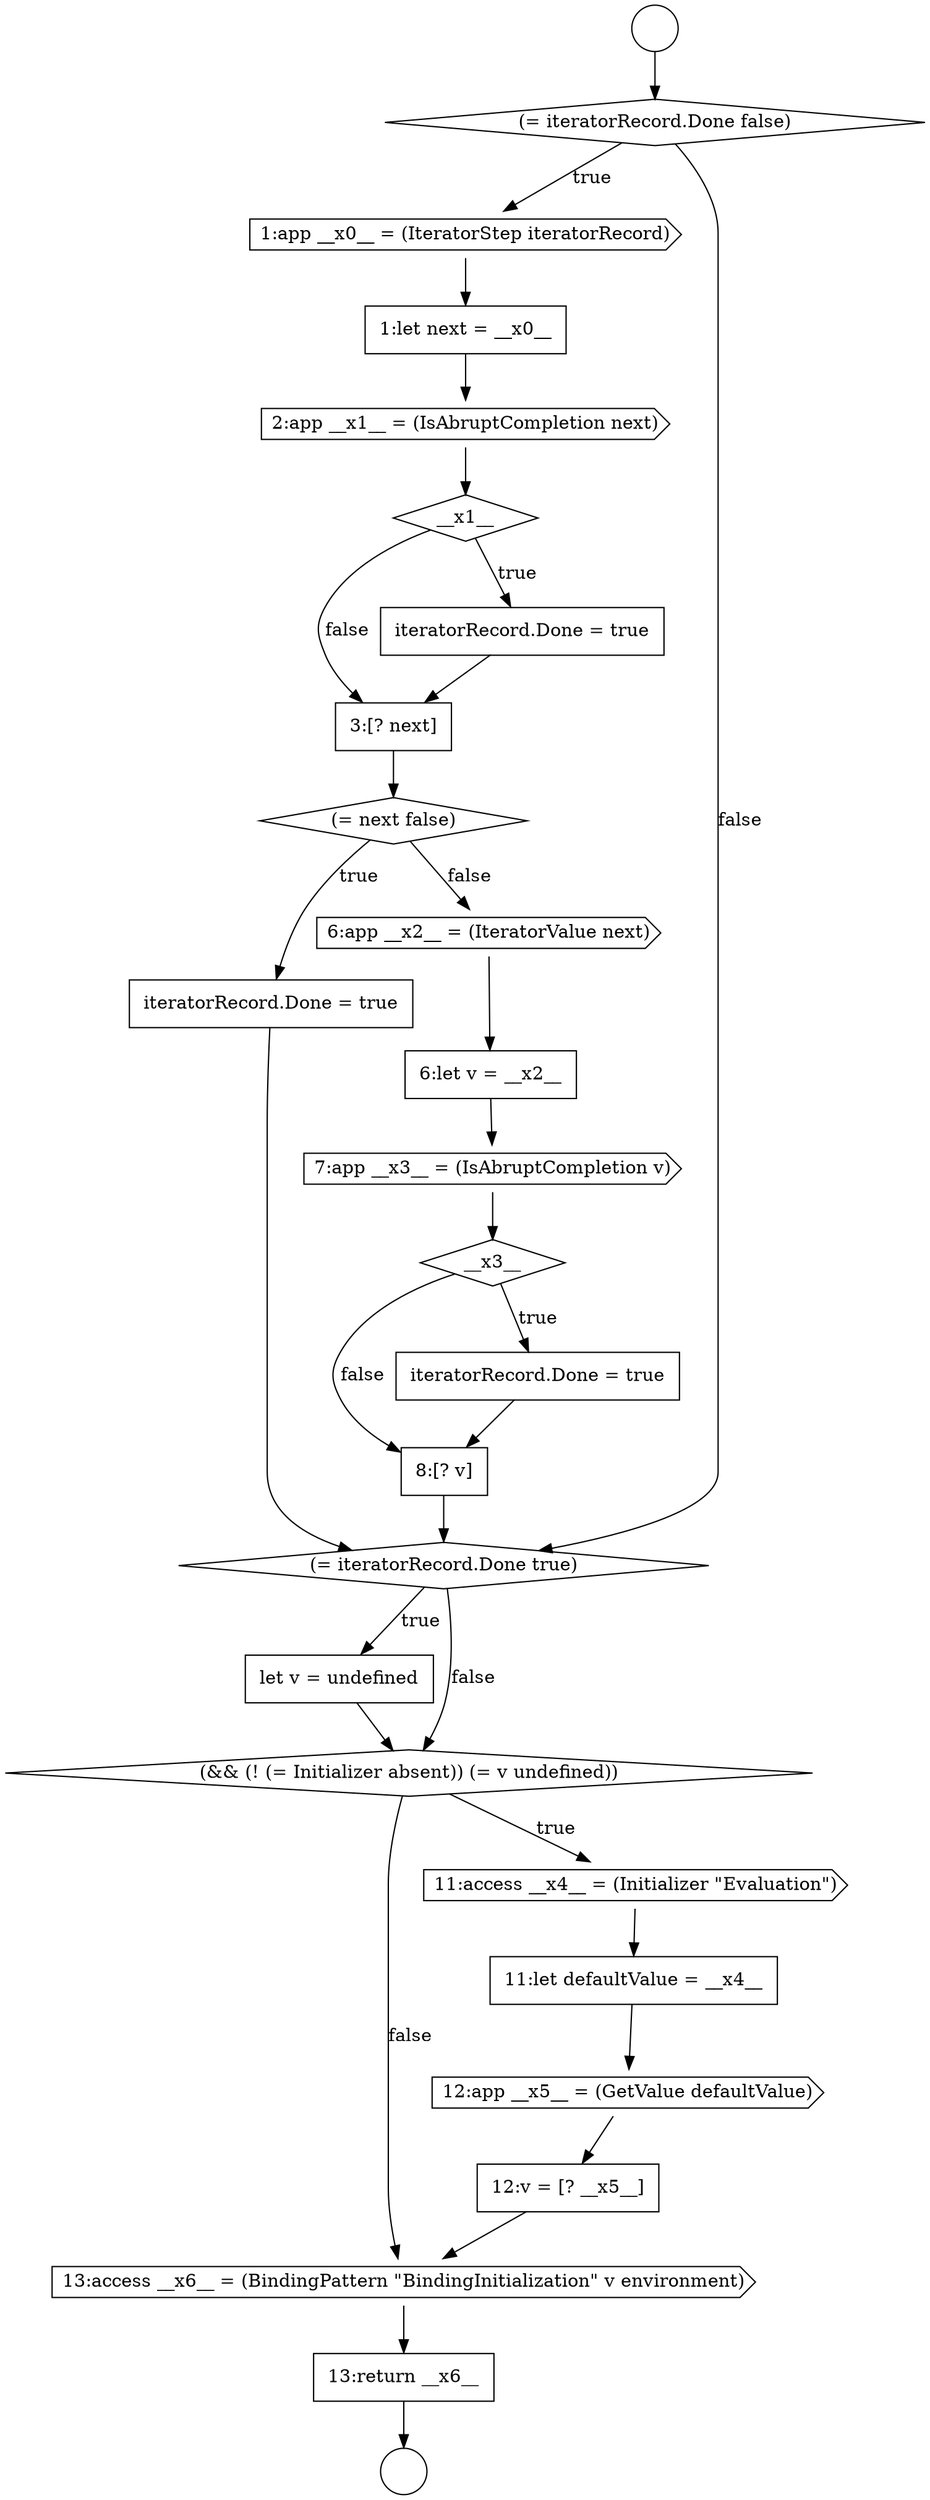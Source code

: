 digraph {
  node6317 [shape=none, margin=0, label=<<font color="black">
    <table border="0" cellborder="1" cellspacing="0" cellpadding="10">
      <tr><td align="left">8:[? v]</td></tr>
    </table>
  </font>> color="black" fillcolor="white" style=filled]
  node6323 [shape=cds, label=<<font color="black">12:app __x5__ = (GetValue defaultValue)</font>> color="black" fillcolor="white" style=filled]
  node6306 [shape=cds, label=<<font color="black">2:app __x1__ = (IsAbruptCompletion next)</font>> color="black" fillcolor="white" style=filled]
  node6315 [shape=diamond, label=<<font color="black">__x3__</font>> color="black" fillcolor="white" style=filled]
  node6310 [shape=diamond, label=<<font color="black">(= next false)</font>> color="black" fillcolor="white" style=filled]
  node6307 [shape=diamond, label=<<font color="black">__x1__</font>> color="black" fillcolor="white" style=filled]
  node6303 [shape=diamond, label=<<font color="black">(= iteratorRecord.Done false)</font>> color="black" fillcolor="white" style=filled]
  node6324 [shape=none, margin=0, label=<<font color="black">
    <table border="0" cellborder="1" cellspacing="0" cellpadding="10">
      <tr><td align="left">12:v = [? __x5__]</td></tr>
    </table>
  </font>> color="black" fillcolor="white" style=filled]
  node6304 [shape=cds, label=<<font color="black">1:app __x0__ = (IteratorStep iteratorRecord)</font>> color="black" fillcolor="white" style=filled]
  node6311 [shape=none, margin=0, label=<<font color="black">
    <table border="0" cellborder="1" cellspacing="0" cellpadding="10">
      <tr><td align="left">iteratorRecord.Done = true</td></tr>
    </table>
  </font>> color="black" fillcolor="white" style=filled]
  node6314 [shape=cds, label=<<font color="black">7:app __x3__ = (IsAbruptCompletion v)</font>> color="black" fillcolor="white" style=filled]
  node6312 [shape=cds, label=<<font color="black">6:app __x2__ = (IteratorValue next)</font>> color="black" fillcolor="white" style=filled]
  node6302 [shape=circle label=" " color="black" fillcolor="white" style=filled]
  node6319 [shape=none, margin=0, label=<<font color="black">
    <table border="0" cellborder="1" cellspacing="0" cellpadding="10">
      <tr><td align="left">let v = undefined</td></tr>
    </table>
  </font>> color="black" fillcolor="white" style=filled]
  node6325 [shape=cds, label=<<font color="black">13:access __x6__ = (BindingPattern &quot;BindingInitialization&quot; v environment)</font>> color="black" fillcolor="white" style=filled]
  node6320 [shape=diamond, label=<<font color="black">(&amp;&amp; (! (= Initializer absent)) (= v undefined))</font>> color="black" fillcolor="white" style=filled]
  node6313 [shape=none, margin=0, label=<<font color="black">
    <table border="0" cellborder="1" cellspacing="0" cellpadding="10">
      <tr><td align="left">6:let v = __x2__</td></tr>
    </table>
  </font>> color="black" fillcolor="white" style=filled]
  node6322 [shape=none, margin=0, label=<<font color="black">
    <table border="0" cellborder="1" cellspacing="0" cellpadding="10">
      <tr><td align="left">11:let defaultValue = __x4__</td></tr>
    </table>
  </font>> color="black" fillcolor="white" style=filled]
  node6305 [shape=none, margin=0, label=<<font color="black">
    <table border="0" cellborder="1" cellspacing="0" cellpadding="10">
      <tr><td align="left">1:let next = __x0__</td></tr>
    </table>
  </font>> color="black" fillcolor="white" style=filled]
  node6326 [shape=none, margin=0, label=<<font color="black">
    <table border="0" cellborder="1" cellspacing="0" cellpadding="10">
      <tr><td align="left">13:return __x6__</td></tr>
    </table>
  </font>> color="black" fillcolor="white" style=filled]
  node6309 [shape=none, margin=0, label=<<font color="black">
    <table border="0" cellborder="1" cellspacing="0" cellpadding="10">
      <tr><td align="left">3:[? next]</td></tr>
    </table>
  </font>> color="black" fillcolor="white" style=filled]
  node6316 [shape=none, margin=0, label=<<font color="black">
    <table border="0" cellborder="1" cellspacing="0" cellpadding="10">
      <tr><td align="left">iteratorRecord.Done = true</td></tr>
    </table>
  </font>> color="black" fillcolor="white" style=filled]
  node6308 [shape=none, margin=0, label=<<font color="black">
    <table border="0" cellborder="1" cellspacing="0" cellpadding="10">
      <tr><td align="left">iteratorRecord.Done = true</td></tr>
    </table>
  </font>> color="black" fillcolor="white" style=filled]
  node6321 [shape=cds, label=<<font color="black">11:access __x4__ = (Initializer &quot;Evaluation&quot;)</font>> color="black" fillcolor="white" style=filled]
  node6318 [shape=diamond, label=<<font color="black">(= iteratorRecord.Done true)</font>> color="black" fillcolor="white" style=filled]
  node6301 [shape=circle label=" " color="black" fillcolor="white" style=filled]
  node6319 -> node6320 [ color="black"]
  node6303 -> node6304 [label=<<font color="black">true</font>> color="black"]
  node6303 -> node6318 [label=<<font color="black">false</font>> color="black"]
  node6301 -> node6303 [ color="black"]
  node6314 -> node6315 [ color="black"]
  node6304 -> node6305 [ color="black"]
  node6308 -> node6309 [ color="black"]
  node6324 -> node6325 [ color="black"]
  node6307 -> node6308 [label=<<font color="black">true</font>> color="black"]
  node6307 -> node6309 [label=<<font color="black">false</font>> color="black"]
  node6312 -> node6313 [ color="black"]
  node6326 -> node6302 [ color="black"]
  node6316 -> node6317 [ color="black"]
  node6310 -> node6311 [label=<<font color="black">true</font>> color="black"]
  node6310 -> node6312 [label=<<font color="black">false</font>> color="black"]
  node6325 -> node6326 [ color="black"]
  node6322 -> node6323 [ color="black"]
  node6323 -> node6324 [ color="black"]
  node6320 -> node6321 [label=<<font color="black">true</font>> color="black"]
  node6320 -> node6325 [label=<<font color="black">false</font>> color="black"]
  node6317 -> node6318 [ color="black"]
  node6313 -> node6314 [ color="black"]
  node6305 -> node6306 [ color="black"]
  node6311 -> node6318 [ color="black"]
  node6315 -> node6316 [label=<<font color="black">true</font>> color="black"]
  node6315 -> node6317 [label=<<font color="black">false</font>> color="black"]
  node6321 -> node6322 [ color="black"]
  node6318 -> node6319 [label=<<font color="black">true</font>> color="black"]
  node6318 -> node6320 [label=<<font color="black">false</font>> color="black"]
  node6306 -> node6307 [ color="black"]
  node6309 -> node6310 [ color="black"]
}
